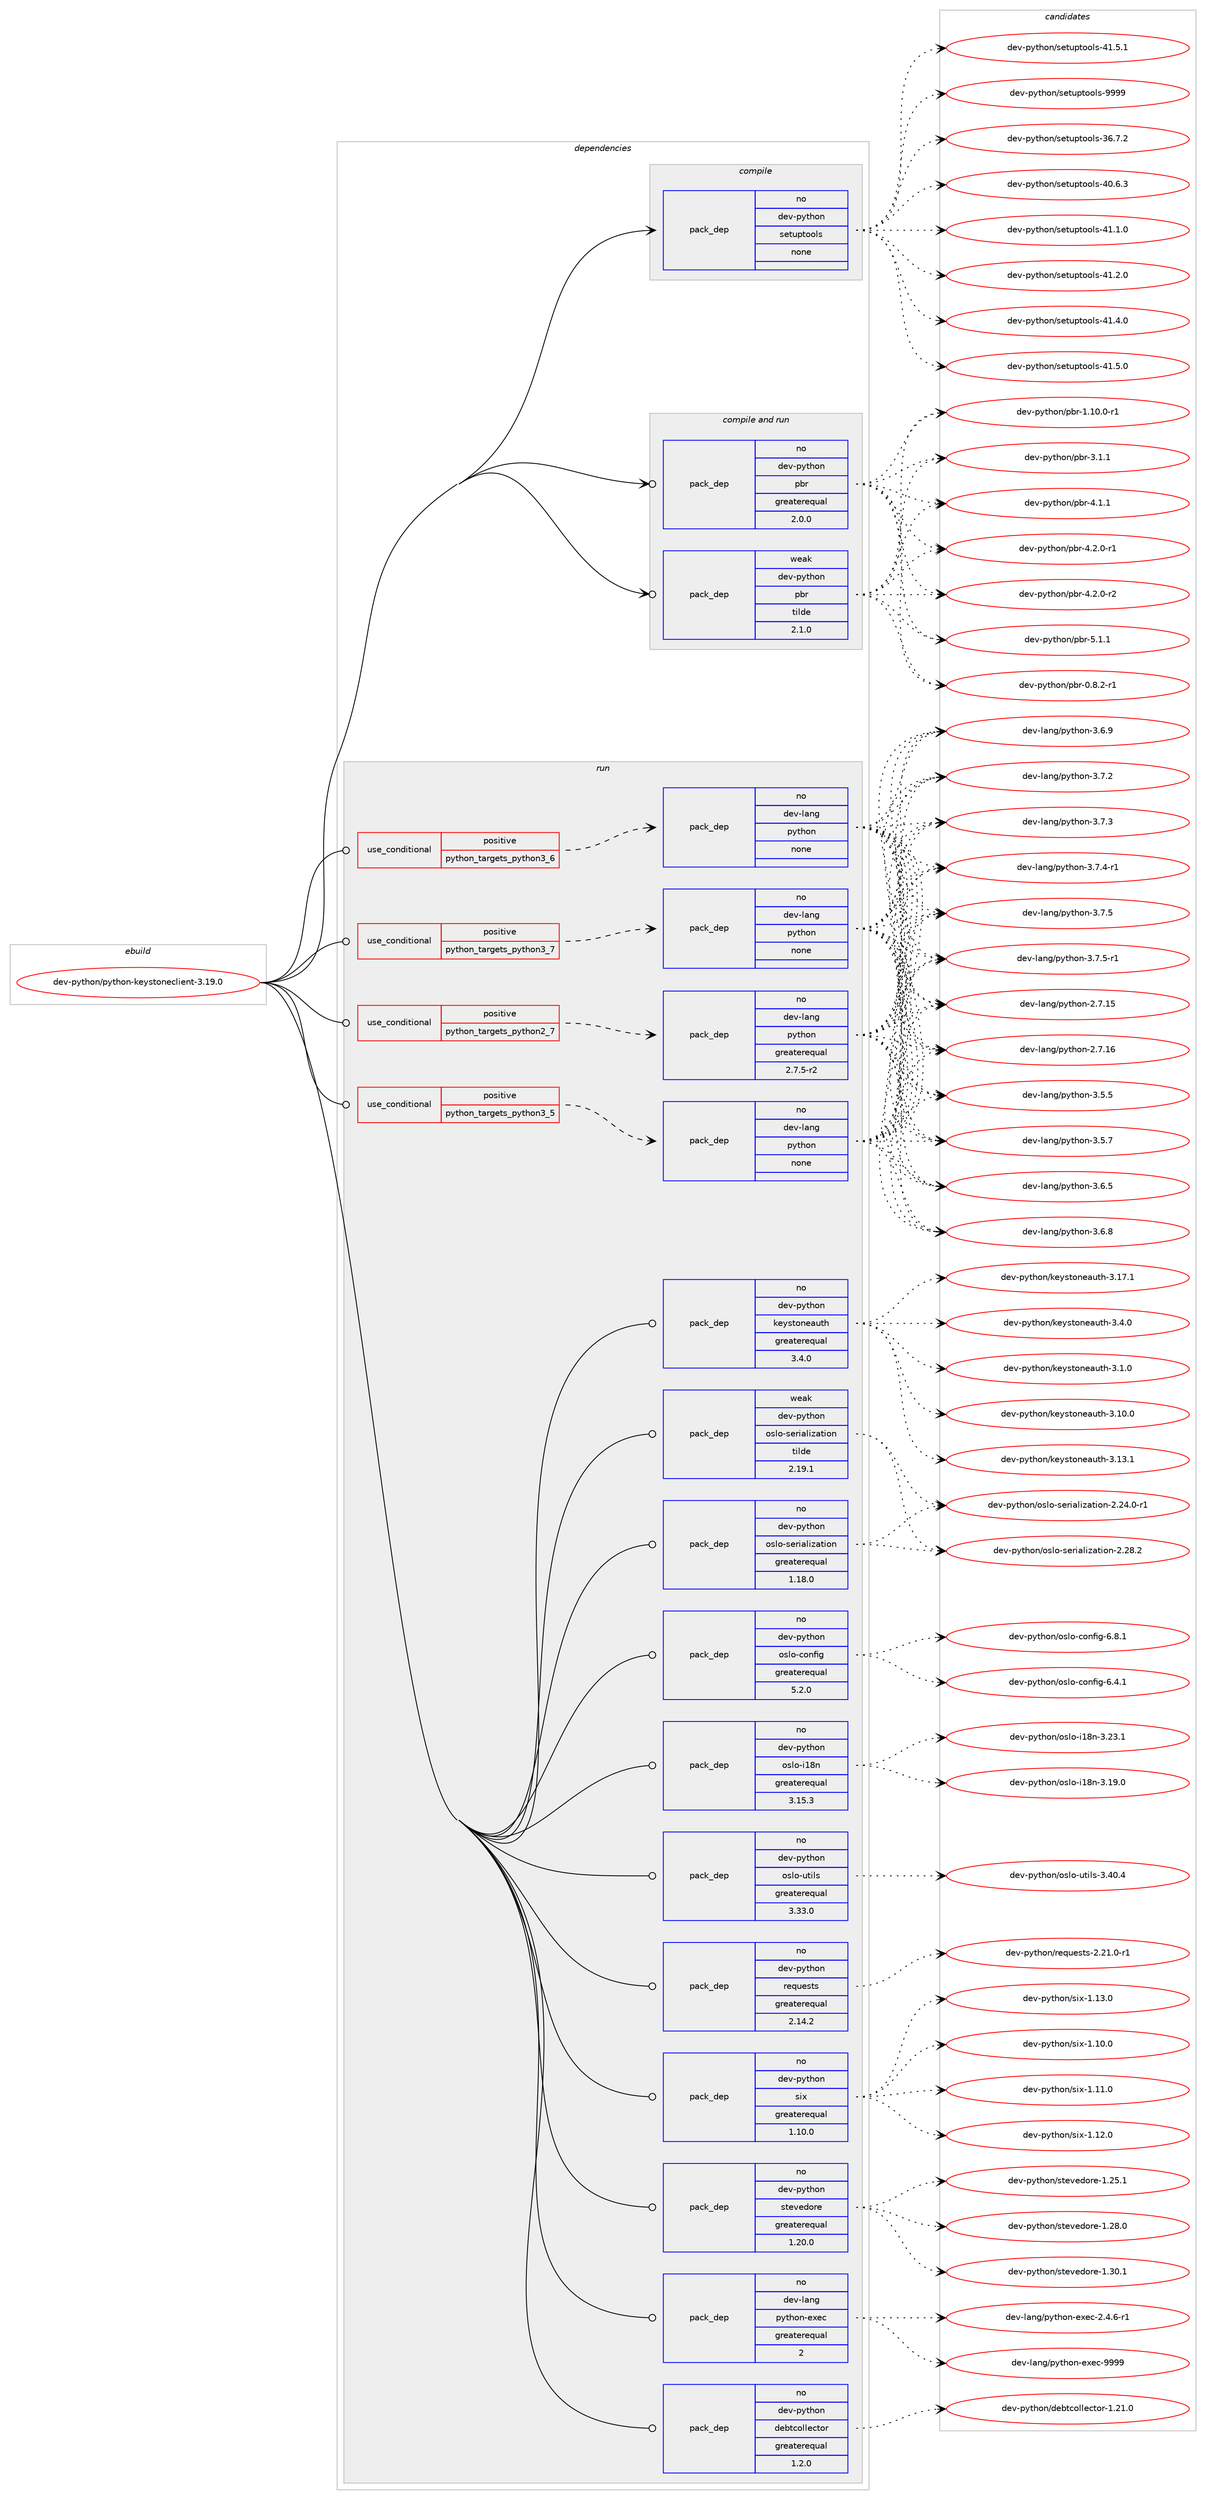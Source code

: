 digraph prolog {

# *************
# Graph options
# *************

newrank=true;
concentrate=true;
compound=true;
graph [rankdir=LR,fontname=Helvetica,fontsize=10,ranksep=1.5];#, ranksep=2.5, nodesep=0.2];
edge  [arrowhead=vee];
node  [fontname=Helvetica,fontsize=10];

# **********
# The ebuild
# **********

subgraph cluster_leftcol {
color=gray;
rank=same;
label=<<i>ebuild</i>>;
id [label="dev-python/python-keystoneclient-3.19.0", color=red, width=4, href="../dev-python/python-keystoneclient-3.19.0.svg"];
}

# ****************
# The dependencies
# ****************

subgraph cluster_midcol {
color=gray;
label=<<i>dependencies</i>>;
subgraph cluster_compile {
fillcolor="#eeeeee";
style=filled;
label=<<i>compile</i>>;
subgraph pack472078 {
dependency631567 [label=<<TABLE BORDER="0" CELLBORDER="1" CELLSPACING="0" CELLPADDING="4" WIDTH="220"><TR><TD ROWSPAN="6" CELLPADDING="30">pack_dep</TD></TR><TR><TD WIDTH="110">no</TD></TR><TR><TD>dev-python</TD></TR><TR><TD>setuptools</TD></TR><TR><TD>none</TD></TR><TR><TD></TD></TR></TABLE>>, shape=none, color=blue];
}
id:e -> dependency631567:w [weight=20,style="solid",arrowhead="vee"];
}
subgraph cluster_compileandrun {
fillcolor="#eeeeee";
style=filled;
label=<<i>compile and run</i>>;
subgraph pack472079 {
dependency631568 [label=<<TABLE BORDER="0" CELLBORDER="1" CELLSPACING="0" CELLPADDING="4" WIDTH="220"><TR><TD ROWSPAN="6" CELLPADDING="30">pack_dep</TD></TR><TR><TD WIDTH="110">no</TD></TR><TR><TD>dev-python</TD></TR><TR><TD>pbr</TD></TR><TR><TD>greaterequal</TD></TR><TR><TD>2.0.0</TD></TR></TABLE>>, shape=none, color=blue];
}
id:e -> dependency631568:w [weight=20,style="solid",arrowhead="odotvee"];
subgraph pack472080 {
dependency631569 [label=<<TABLE BORDER="0" CELLBORDER="1" CELLSPACING="0" CELLPADDING="4" WIDTH="220"><TR><TD ROWSPAN="6" CELLPADDING="30">pack_dep</TD></TR><TR><TD WIDTH="110">weak</TD></TR><TR><TD>dev-python</TD></TR><TR><TD>pbr</TD></TR><TR><TD>tilde</TD></TR><TR><TD>2.1.0</TD></TR></TABLE>>, shape=none, color=blue];
}
id:e -> dependency631569:w [weight=20,style="solid",arrowhead="odotvee"];
}
subgraph cluster_run {
fillcolor="#eeeeee";
style=filled;
label=<<i>run</i>>;
subgraph cond147618 {
dependency631570 [label=<<TABLE BORDER="0" CELLBORDER="1" CELLSPACING="0" CELLPADDING="4"><TR><TD ROWSPAN="3" CELLPADDING="10">use_conditional</TD></TR><TR><TD>positive</TD></TR><TR><TD>python_targets_python2_7</TD></TR></TABLE>>, shape=none, color=red];
subgraph pack472081 {
dependency631571 [label=<<TABLE BORDER="0" CELLBORDER="1" CELLSPACING="0" CELLPADDING="4" WIDTH="220"><TR><TD ROWSPAN="6" CELLPADDING="30">pack_dep</TD></TR><TR><TD WIDTH="110">no</TD></TR><TR><TD>dev-lang</TD></TR><TR><TD>python</TD></TR><TR><TD>greaterequal</TD></TR><TR><TD>2.7.5-r2</TD></TR></TABLE>>, shape=none, color=blue];
}
dependency631570:e -> dependency631571:w [weight=20,style="dashed",arrowhead="vee"];
}
id:e -> dependency631570:w [weight=20,style="solid",arrowhead="odot"];
subgraph cond147619 {
dependency631572 [label=<<TABLE BORDER="0" CELLBORDER="1" CELLSPACING="0" CELLPADDING="4"><TR><TD ROWSPAN="3" CELLPADDING="10">use_conditional</TD></TR><TR><TD>positive</TD></TR><TR><TD>python_targets_python3_5</TD></TR></TABLE>>, shape=none, color=red];
subgraph pack472082 {
dependency631573 [label=<<TABLE BORDER="0" CELLBORDER="1" CELLSPACING="0" CELLPADDING="4" WIDTH="220"><TR><TD ROWSPAN="6" CELLPADDING="30">pack_dep</TD></TR><TR><TD WIDTH="110">no</TD></TR><TR><TD>dev-lang</TD></TR><TR><TD>python</TD></TR><TR><TD>none</TD></TR><TR><TD></TD></TR></TABLE>>, shape=none, color=blue];
}
dependency631572:e -> dependency631573:w [weight=20,style="dashed",arrowhead="vee"];
}
id:e -> dependency631572:w [weight=20,style="solid",arrowhead="odot"];
subgraph cond147620 {
dependency631574 [label=<<TABLE BORDER="0" CELLBORDER="1" CELLSPACING="0" CELLPADDING="4"><TR><TD ROWSPAN="3" CELLPADDING="10">use_conditional</TD></TR><TR><TD>positive</TD></TR><TR><TD>python_targets_python3_6</TD></TR></TABLE>>, shape=none, color=red];
subgraph pack472083 {
dependency631575 [label=<<TABLE BORDER="0" CELLBORDER="1" CELLSPACING="0" CELLPADDING="4" WIDTH="220"><TR><TD ROWSPAN="6" CELLPADDING="30">pack_dep</TD></TR><TR><TD WIDTH="110">no</TD></TR><TR><TD>dev-lang</TD></TR><TR><TD>python</TD></TR><TR><TD>none</TD></TR><TR><TD></TD></TR></TABLE>>, shape=none, color=blue];
}
dependency631574:e -> dependency631575:w [weight=20,style="dashed",arrowhead="vee"];
}
id:e -> dependency631574:w [weight=20,style="solid",arrowhead="odot"];
subgraph cond147621 {
dependency631576 [label=<<TABLE BORDER="0" CELLBORDER="1" CELLSPACING="0" CELLPADDING="4"><TR><TD ROWSPAN="3" CELLPADDING="10">use_conditional</TD></TR><TR><TD>positive</TD></TR><TR><TD>python_targets_python3_7</TD></TR></TABLE>>, shape=none, color=red];
subgraph pack472084 {
dependency631577 [label=<<TABLE BORDER="0" CELLBORDER="1" CELLSPACING="0" CELLPADDING="4" WIDTH="220"><TR><TD ROWSPAN="6" CELLPADDING="30">pack_dep</TD></TR><TR><TD WIDTH="110">no</TD></TR><TR><TD>dev-lang</TD></TR><TR><TD>python</TD></TR><TR><TD>none</TD></TR><TR><TD></TD></TR></TABLE>>, shape=none, color=blue];
}
dependency631576:e -> dependency631577:w [weight=20,style="dashed",arrowhead="vee"];
}
id:e -> dependency631576:w [weight=20,style="solid",arrowhead="odot"];
subgraph pack472085 {
dependency631578 [label=<<TABLE BORDER="0" CELLBORDER="1" CELLSPACING="0" CELLPADDING="4" WIDTH="220"><TR><TD ROWSPAN="6" CELLPADDING="30">pack_dep</TD></TR><TR><TD WIDTH="110">no</TD></TR><TR><TD>dev-lang</TD></TR><TR><TD>python-exec</TD></TR><TR><TD>greaterequal</TD></TR><TR><TD>2</TD></TR></TABLE>>, shape=none, color=blue];
}
id:e -> dependency631578:w [weight=20,style="solid",arrowhead="odot"];
subgraph pack472086 {
dependency631579 [label=<<TABLE BORDER="0" CELLBORDER="1" CELLSPACING="0" CELLPADDING="4" WIDTH="220"><TR><TD ROWSPAN="6" CELLPADDING="30">pack_dep</TD></TR><TR><TD WIDTH="110">no</TD></TR><TR><TD>dev-python</TD></TR><TR><TD>debtcollector</TD></TR><TR><TD>greaterequal</TD></TR><TR><TD>1.2.0</TD></TR></TABLE>>, shape=none, color=blue];
}
id:e -> dependency631579:w [weight=20,style="solid",arrowhead="odot"];
subgraph pack472087 {
dependency631580 [label=<<TABLE BORDER="0" CELLBORDER="1" CELLSPACING="0" CELLPADDING="4" WIDTH="220"><TR><TD ROWSPAN="6" CELLPADDING="30">pack_dep</TD></TR><TR><TD WIDTH="110">no</TD></TR><TR><TD>dev-python</TD></TR><TR><TD>keystoneauth</TD></TR><TR><TD>greaterequal</TD></TR><TR><TD>3.4.0</TD></TR></TABLE>>, shape=none, color=blue];
}
id:e -> dependency631580:w [weight=20,style="solid",arrowhead="odot"];
subgraph pack472088 {
dependency631581 [label=<<TABLE BORDER="0" CELLBORDER="1" CELLSPACING="0" CELLPADDING="4" WIDTH="220"><TR><TD ROWSPAN="6" CELLPADDING="30">pack_dep</TD></TR><TR><TD WIDTH="110">no</TD></TR><TR><TD>dev-python</TD></TR><TR><TD>oslo-config</TD></TR><TR><TD>greaterequal</TD></TR><TR><TD>5.2.0</TD></TR></TABLE>>, shape=none, color=blue];
}
id:e -> dependency631581:w [weight=20,style="solid",arrowhead="odot"];
subgraph pack472089 {
dependency631582 [label=<<TABLE BORDER="0" CELLBORDER="1" CELLSPACING="0" CELLPADDING="4" WIDTH="220"><TR><TD ROWSPAN="6" CELLPADDING="30">pack_dep</TD></TR><TR><TD WIDTH="110">no</TD></TR><TR><TD>dev-python</TD></TR><TR><TD>oslo-i18n</TD></TR><TR><TD>greaterequal</TD></TR><TR><TD>3.15.3</TD></TR></TABLE>>, shape=none, color=blue];
}
id:e -> dependency631582:w [weight=20,style="solid",arrowhead="odot"];
subgraph pack472090 {
dependency631583 [label=<<TABLE BORDER="0" CELLBORDER="1" CELLSPACING="0" CELLPADDING="4" WIDTH="220"><TR><TD ROWSPAN="6" CELLPADDING="30">pack_dep</TD></TR><TR><TD WIDTH="110">no</TD></TR><TR><TD>dev-python</TD></TR><TR><TD>oslo-serialization</TD></TR><TR><TD>greaterequal</TD></TR><TR><TD>1.18.0</TD></TR></TABLE>>, shape=none, color=blue];
}
id:e -> dependency631583:w [weight=20,style="solid",arrowhead="odot"];
subgraph pack472091 {
dependency631584 [label=<<TABLE BORDER="0" CELLBORDER="1" CELLSPACING="0" CELLPADDING="4" WIDTH="220"><TR><TD ROWSPAN="6" CELLPADDING="30">pack_dep</TD></TR><TR><TD WIDTH="110">no</TD></TR><TR><TD>dev-python</TD></TR><TR><TD>oslo-utils</TD></TR><TR><TD>greaterequal</TD></TR><TR><TD>3.33.0</TD></TR></TABLE>>, shape=none, color=blue];
}
id:e -> dependency631584:w [weight=20,style="solid",arrowhead="odot"];
subgraph pack472092 {
dependency631585 [label=<<TABLE BORDER="0" CELLBORDER="1" CELLSPACING="0" CELLPADDING="4" WIDTH="220"><TR><TD ROWSPAN="6" CELLPADDING="30">pack_dep</TD></TR><TR><TD WIDTH="110">no</TD></TR><TR><TD>dev-python</TD></TR><TR><TD>requests</TD></TR><TR><TD>greaterequal</TD></TR><TR><TD>2.14.2</TD></TR></TABLE>>, shape=none, color=blue];
}
id:e -> dependency631585:w [weight=20,style="solid",arrowhead="odot"];
subgraph pack472093 {
dependency631586 [label=<<TABLE BORDER="0" CELLBORDER="1" CELLSPACING="0" CELLPADDING="4" WIDTH="220"><TR><TD ROWSPAN="6" CELLPADDING="30">pack_dep</TD></TR><TR><TD WIDTH="110">no</TD></TR><TR><TD>dev-python</TD></TR><TR><TD>six</TD></TR><TR><TD>greaterequal</TD></TR><TR><TD>1.10.0</TD></TR></TABLE>>, shape=none, color=blue];
}
id:e -> dependency631586:w [weight=20,style="solid",arrowhead="odot"];
subgraph pack472094 {
dependency631587 [label=<<TABLE BORDER="0" CELLBORDER="1" CELLSPACING="0" CELLPADDING="4" WIDTH="220"><TR><TD ROWSPAN="6" CELLPADDING="30">pack_dep</TD></TR><TR><TD WIDTH="110">no</TD></TR><TR><TD>dev-python</TD></TR><TR><TD>stevedore</TD></TR><TR><TD>greaterequal</TD></TR><TR><TD>1.20.0</TD></TR></TABLE>>, shape=none, color=blue];
}
id:e -> dependency631587:w [weight=20,style="solid",arrowhead="odot"];
subgraph pack472095 {
dependency631588 [label=<<TABLE BORDER="0" CELLBORDER="1" CELLSPACING="0" CELLPADDING="4" WIDTH="220"><TR><TD ROWSPAN="6" CELLPADDING="30">pack_dep</TD></TR><TR><TD WIDTH="110">weak</TD></TR><TR><TD>dev-python</TD></TR><TR><TD>oslo-serialization</TD></TR><TR><TD>tilde</TD></TR><TR><TD>2.19.1</TD></TR></TABLE>>, shape=none, color=blue];
}
id:e -> dependency631588:w [weight=20,style="solid",arrowhead="odot"];
}
}

# **************
# The candidates
# **************

subgraph cluster_choices {
rank=same;
color=gray;
label=<<i>candidates</i>>;

subgraph choice472078 {
color=black;
nodesep=1;
choice100101118451121211161041111104711510111611711211611111110811545515446554650 [label="dev-python/setuptools-36.7.2", color=red, width=4,href="../dev-python/setuptools-36.7.2.svg"];
choice100101118451121211161041111104711510111611711211611111110811545524846544651 [label="dev-python/setuptools-40.6.3", color=red, width=4,href="../dev-python/setuptools-40.6.3.svg"];
choice100101118451121211161041111104711510111611711211611111110811545524946494648 [label="dev-python/setuptools-41.1.0", color=red, width=4,href="../dev-python/setuptools-41.1.0.svg"];
choice100101118451121211161041111104711510111611711211611111110811545524946504648 [label="dev-python/setuptools-41.2.0", color=red, width=4,href="../dev-python/setuptools-41.2.0.svg"];
choice100101118451121211161041111104711510111611711211611111110811545524946524648 [label="dev-python/setuptools-41.4.0", color=red, width=4,href="../dev-python/setuptools-41.4.0.svg"];
choice100101118451121211161041111104711510111611711211611111110811545524946534648 [label="dev-python/setuptools-41.5.0", color=red, width=4,href="../dev-python/setuptools-41.5.0.svg"];
choice100101118451121211161041111104711510111611711211611111110811545524946534649 [label="dev-python/setuptools-41.5.1", color=red, width=4,href="../dev-python/setuptools-41.5.1.svg"];
choice10010111845112121116104111110471151011161171121161111111081154557575757 [label="dev-python/setuptools-9999", color=red, width=4,href="../dev-python/setuptools-9999.svg"];
dependency631567:e -> choice100101118451121211161041111104711510111611711211611111110811545515446554650:w [style=dotted,weight="100"];
dependency631567:e -> choice100101118451121211161041111104711510111611711211611111110811545524846544651:w [style=dotted,weight="100"];
dependency631567:e -> choice100101118451121211161041111104711510111611711211611111110811545524946494648:w [style=dotted,weight="100"];
dependency631567:e -> choice100101118451121211161041111104711510111611711211611111110811545524946504648:w [style=dotted,weight="100"];
dependency631567:e -> choice100101118451121211161041111104711510111611711211611111110811545524946524648:w [style=dotted,weight="100"];
dependency631567:e -> choice100101118451121211161041111104711510111611711211611111110811545524946534648:w [style=dotted,weight="100"];
dependency631567:e -> choice100101118451121211161041111104711510111611711211611111110811545524946534649:w [style=dotted,weight="100"];
dependency631567:e -> choice10010111845112121116104111110471151011161171121161111111081154557575757:w [style=dotted,weight="100"];
}
subgraph choice472079 {
color=black;
nodesep=1;
choice1001011184511212111610411111047112981144548465646504511449 [label="dev-python/pbr-0.8.2-r1", color=red, width=4,href="../dev-python/pbr-0.8.2-r1.svg"];
choice100101118451121211161041111104711298114454946494846484511449 [label="dev-python/pbr-1.10.0-r1", color=red, width=4,href="../dev-python/pbr-1.10.0-r1.svg"];
choice100101118451121211161041111104711298114455146494649 [label="dev-python/pbr-3.1.1", color=red, width=4,href="../dev-python/pbr-3.1.1.svg"];
choice100101118451121211161041111104711298114455246494649 [label="dev-python/pbr-4.1.1", color=red, width=4,href="../dev-python/pbr-4.1.1.svg"];
choice1001011184511212111610411111047112981144552465046484511449 [label="dev-python/pbr-4.2.0-r1", color=red, width=4,href="../dev-python/pbr-4.2.0-r1.svg"];
choice1001011184511212111610411111047112981144552465046484511450 [label="dev-python/pbr-4.2.0-r2", color=red, width=4,href="../dev-python/pbr-4.2.0-r2.svg"];
choice100101118451121211161041111104711298114455346494649 [label="dev-python/pbr-5.1.1", color=red, width=4,href="../dev-python/pbr-5.1.1.svg"];
dependency631568:e -> choice1001011184511212111610411111047112981144548465646504511449:w [style=dotted,weight="100"];
dependency631568:e -> choice100101118451121211161041111104711298114454946494846484511449:w [style=dotted,weight="100"];
dependency631568:e -> choice100101118451121211161041111104711298114455146494649:w [style=dotted,weight="100"];
dependency631568:e -> choice100101118451121211161041111104711298114455246494649:w [style=dotted,weight="100"];
dependency631568:e -> choice1001011184511212111610411111047112981144552465046484511449:w [style=dotted,weight="100"];
dependency631568:e -> choice1001011184511212111610411111047112981144552465046484511450:w [style=dotted,weight="100"];
dependency631568:e -> choice100101118451121211161041111104711298114455346494649:w [style=dotted,weight="100"];
}
subgraph choice472080 {
color=black;
nodesep=1;
choice1001011184511212111610411111047112981144548465646504511449 [label="dev-python/pbr-0.8.2-r1", color=red, width=4,href="../dev-python/pbr-0.8.2-r1.svg"];
choice100101118451121211161041111104711298114454946494846484511449 [label="dev-python/pbr-1.10.0-r1", color=red, width=4,href="../dev-python/pbr-1.10.0-r1.svg"];
choice100101118451121211161041111104711298114455146494649 [label="dev-python/pbr-3.1.1", color=red, width=4,href="../dev-python/pbr-3.1.1.svg"];
choice100101118451121211161041111104711298114455246494649 [label="dev-python/pbr-4.1.1", color=red, width=4,href="../dev-python/pbr-4.1.1.svg"];
choice1001011184511212111610411111047112981144552465046484511449 [label="dev-python/pbr-4.2.0-r1", color=red, width=4,href="../dev-python/pbr-4.2.0-r1.svg"];
choice1001011184511212111610411111047112981144552465046484511450 [label="dev-python/pbr-4.2.0-r2", color=red, width=4,href="../dev-python/pbr-4.2.0-r2.svg"];
choice100101118451121211161041111104711298114455346494649 [label="dev-python/pbr-5.1.1", color=red, width=4,href="../dev-python/pbr-5.1.1.svg"];
dependency631569:e -> choice1001011184511212111610411111047112981144548465646504511449:w [style=dotted,weight="100"];
dependency631569:e -> choice100101118451121211161041111104711298114454946494846484511449:w [style=dotted,weight="100"];
dependency631569:e -> choice100101118451121211161041111104711298114455146494649:w [style=dotted,weight="100"];
dependency631569:e -> choice100101118451121211161041111104711298114455246494649:w [style=dotted,weight="100"];
dependency631569:e -> choice1001011184511212111610411111047112981144552465046484511449:w [style=dotted,weight="100"];
dependency631569:e -> choice1001011184511212111610411111047112981144552465046484511450:w [style=dotted,weight="100"];
dependency631569:e -> choice100101118451121211161041111104711298114455346494649:w [style=dotted,weight="100"];
}
subgraph choice472081 {
color=black;
nodesep=1;
choice10010111845108971101034711212111610411111045504655464953 [label="dev-lang/python-2.7.15", color=red, width=4,href="../dev-lang/python-2.7.15.svg"];
choice10010111845108971101034711212111610411111045504655464954 [label="dev-lang/python-2.7.16", color=red, width=4,href="../dev-lang/python-2.7.16.svg"];
choice100101118451089711010347112121116104111110455146534653 [label="dev-lang/python-3.5.5", color=red, width=4,href="../dev-lang/python-3.5.5.svg"];
choice100101118451089711010347112121116104111110455146534655 [label="dev-lang/python-3.5.7", color=red, width=4,href="../dev-lang/python-3.5.7.svg"];
choice100101118451089711010347112121116104111110455146544653 [label="dev-lang/python-3.6.5", color=red, width=4,href="../dev-lang/python-3.6.5.svg"];
choice100101118451089711010347112121116104111110455146544656 [label="dev-lang/python-3.6.8", color=red, width=4,href="../dev-lang/python-3.6.8.svg"];
choice100101118451089711010347112121116104111110455146544657 [label="dev-lang/python-3.6.9", color=red, width=4,href="../dev-lang/python-3.6.9.svg"];
choice100101118451089711010347112121116104111110455146554650 [label="dev-lang/python-3.7.2", color=red, width=4,href="../dev-lang/python-3.7.2.svg"];
choice100101118451089711010347112121116104111110455146554651 [label="dev-lang/python-3.7.3", color=red, width=4,href="../dev-lang/python-3.7.3.svg"];
choice1001011184510897110103471121211161041111104551465546524511449 [label="dev-lang/python-3.7.4-r1", color=red, width=4,href="../dev-lang/python-3.7.4-r1.svg"];
choice100101118451089711010347112121116104111110455146554653 [label="dev-lang/python-3.7.5", color=red, width=4,href="../dev-lang/python-3.7.5.svg"];
choice1001011184510897110103471121211161041111104551465546534511449 [label="dev-lang/python-3.7.5-r1", color=red, width=4,href="../dev-lang/python-3.7.5-r1.svg"];
dependency631571:e -> choice10010111845108971101034711212111610411111045504655464953:w [style=dotted,weight="100"];
dependency631571:e -> choice10010111845108971101034711212111610411111045504655464954:w [style=dotted,weight="100"];
dependency631571:e -> choice100101118451089711010347112121116104111110455146534653:w [style=dotted,weight="100"];
dependency631571:e -> choice100101118451089711010347112121116104111110455146534655:w [style=dotted,weight="100"];
dependency631571:e -> choice100101118451089711010347112121116104111110455146544653:w [style=dotted,weight="100"];
dependency631571:e -> choice100101118451089711010347112121116104111110455146544656:w [style=dotted,weight="100"];
dependency631571:e -> choice100101118451089711010347112121116104111110455146544657:w [style=dotted,weight="100"];
dependency631571:e -> choice100101118451089711010347112121116104111110455146554650:w [style=dotted,weight="100"];
dependency631571:e -> choice100101118451089711010347112121116104111110455146554651:w [style=dotted,weight="100"];
dependency631571:e -> choice1001011184510897110103471121211161041111104551465546524511449:w [style=dotted,weight="100"];
dependency631571:e -> choice100101118451089711010347112121116104111110455146554653:w [style=dotted,weight="100"];
dependency631571:e -> choice1001011184510897110103471121211161041111104551465546534511449:w [style=dotted,weight="100"];
}
subgraph choice472082 {
color=black;
nodesep=1;
choice10010111845108971101034711212111610411111045504655464953 [label="dev-lang/python-2.7.15", color=red, width=4,href="../dev-lang/python-2.7.15.svg"];
choice10010111845108971101034711212111610411111045504655464954 [label="dev-lang/python-2.7.16", color=red, width=4,href="../dev-lang/python-2.7.16.svg"];
choice100101118451089711010347112121116104111110455146534653 [label="dev-lang/python-3.5.5", color=red, width=4,href="../dev-lang/python-3.5.5.svg"];
choice100101118451089711010347112121116104111110455146534655 [label="dev-lang/python-3.5.7", color=red, width=4,href="../dev-lang/python-3.5.7.svg"];
choice100101118451089711010347112121116104111110455146544653 [label="dev-lang/python-3.6.5", color=red, width=4,href="../dev-lang/python-3.6.5.svg"];
choice100101118451089711010347112121116104111110455146544656 [label="dev-lang/python-3.6.8", color=red, width=4,href="../dev-lang/python-3.6.8.svg"];
choice100101118451089711010347112121116104111110455146544657 [label="dev-lang/python-3.6.9", color=red, width=4,href="../dev-lang/python-3.6.9.svg"];
choice100101118451089711010347112121116104111110455146554650 [label="dev-lang/python-3.7.2", color=red, width=4,href="../dev-lang/python-3.7.2.svg"];
choice100101118451089711010347112121116104111110455146554651 [label="dev-lang/python-3.7.3", color=red, width=4,href="../dev-lang/python-3.7.3.svg"];
choice1001011184510897110103471121211161041111104551465546524511449 [label="dev-lang/python-3.7.4-r1", color=red, width=4,href="../dev-lang/python-3.7.4-r1.svg"];
choice100101118451089711010347112121116104111110455146554653 [label="dev-lang/python-3.7.5", color=red, width=4,href="../dev-lang/python-3.7.5.svg"];
choice1001011184510897110103471121211161041111104551465546534511449 [label="dev-lang/python-3.7.5-r1", color=red, width=4,href="../dev-lang/python-3.7.5-r1.svg"];
dependency631573:e -> choice10010111845108971101034711212111610411111045504655464953:w [style=dotted,weight="100"];
dependency631573:e -> choice10010111845108971101034711212111610411111045504655464954:w [style=dotted,weight="100"];
dependency631573:e -> choice100101118451089711010347112121116104111110455146534653:w [style=dotted,weight="100"];
dependency631573:e -> choice100101118451089711010347112121116104111110455146534655:w [style=dotted,weight="100"];
dependency631573:e -> choice100101118451089711010347112121116104111110455146544653:w [style=dotted,weight="100"];
dependency631573:e -> choice100101118451089711010347112121116104111110455146544656:w [style=dotted,weight="100"];
dependency631573:e -> choice100101118451089711010347112121116104111110455146544657:w [style=dotted,weight="100"];
dependency631573:e -> choice100101118451089711010347112121116104111110455146554650:w [style=dotted,weight="100"];
dependency631573:e -> choice100101118451089711010347112121116104111110455146554651:w [style=dotted,weight="100"];
dependency631573:e -> choice1001011184510897110103471121211161041111104551465546524511449:w [style=dotted,weight="100"];
dependency631573:e -> choice100101118451089711010347112121116104111110455146554653:w [style=dotted,weight="100"];
dependency631573:e -> choice1001011184510897110103471121211161041111104551465546534511449:w [style=dotted,weight="100"];
}
subgraph choice472083 {
color=black;
nodesep=1;
choice10010111845108971101034711212111610411111045504655464953 [label="dev-lang/python-2.7.15", color=red, width=4,href="../dev-lang/python-2.7.15.svg"];
choice10010111845108971101034711212111610411111045504655464954 [label="dev-lang/python-2.7.16", color=red, width=4,href="../dev-lang/python-2.7.16.svg"];
choice100101118451089711010347112121116104111110455146534653 [label="dev-lang/python-3.5.5", color=red, width=4,href="../dev-lang/python-3.5.5.svg"];
choice100101118451089711010347112121116104111110455146534655 [label="dev-lang/python-3.5.7", color=red, width=4,href="../dev-lang/python-3.5.7.svg"];
choice100101118451089711010347112121116104111110455146544653 [label="dev-lang/python-3.6.5", color=red, width=4,href="../dev-lang/python-3.6.5.svg"];
choice100101118451089711010347112121116104111110455146544656 [label="dev-lang/python-3.6.8", color=red, width=4,href="../dev-lang/python-3.6.8.svg"];
choice100101118451089711010347112121116104111110455146544657 [label="dev-lang/python-3.6.9", color=red, width=4,href="../dev-lang/python-3.6.9.svg"];
choice100101118451089711010347112121116104111110455146554650 [label="dev-lang/python-3.7.2", color=red, width=4,href="../dev-lang/python-3.7.2.svg"];
choice100101118451089711010347112121116104111110455146554651 [label="dev-lang/python-3.7.3", color=red, width=4,href="../dev-lang/python-3.7.3.svg"];
choice1001011184510897110103471121211161041111104551465546524511449 [label="dev-lang/python-3.7.4-r1", color=red, width=4,href="../dev-lang/python-3.7.4-r1.svg"];
choice100101118451089711010347112121116104111110455146554653 [label="dev-lang/python-3.7.5", color=red, width=4,href="../dev-lang/python-3.7.5.svg"];
choice1001011184510897110103471121211161041111104551465546534511449 [label="dev-lang/python-3.7.5-r1", color=red, width=4,href="../dev-lang/python-3.7.5-r1.svg"];
dependency631575:e -> choice10010111845108971101034711212111610411111045504655464953:w [style=dotted,weight="100"];
dependency631575:e -> choice10010111845108971101034711212111610411111045504655464954:w [style=dotted,weight="100"];
dependency631575:e -> choice100101118451089711010347112121116104111110455146534653:w [style=dotted,weight="100"];
dependency631575:e -> choice100101118451089711010347112121116104111110455146534655:w [style=dotted,weight="100"];
dependency631575:e -> choice100101118451089711010347112121116104111110455146544653:w [style=dotted,weight="100"];
dependency631575:e -> choice100101118451089711010347112121116104111110455146544656:w [style=dotted,weight="100"];
dependency631575:e -> choice100101118451089711010347112121116104111110455146544657:w [style=dotted,weight="100"];
dependency631575:e -> choice100101118451089711010347112121116104111110455146554650:w [style=dotted,weight="100"];
dependency631575:e -> choice100101118451089711010347112121116104111110455146554651:w [style=dotted,weight="100"];
dependency631575:e -> choice1001011184510897110103471121211161041111104551465546524511449:w [style=dotted,weight="100"];
dependency631575:e -> choice100101118451089711010347112121116104111110455146554653:w [style=dotted,weight="100"];
dependency631575:e -> choice1001011184510897110103471121211161041111104551465546534511449:w [style=dotted,weight="100"];
}
subgraph choice472084 {
color=black;
nodesep=1;
choice10010111845108971101034711212111610411111045504655464953 [label="dev-lang/python-2.7.15", color=red, width=4,href="../dev-lang/python-2.7.15.svg"];
choice10010111845108971101034711212111610411111045504655464954 [label="dev-lang/python-2.7.16", color=red, width=4,href="../dev-lang/python-2.7.16.svg"];
choice100101118451089711010347112121116104111110455146534653 [label="dev-lang/python-3.5.5", color=red, width=4,href="../dev-lang/python-3.5.5.svg"];
choice100101118451089711010347112121116104111110455146534655 [label="dev-lang/python-3.5.7", color=red, width=4,href="../dev-lang/python-3.5.7.svg"];
choice100101118451089711010347112121116104111110455146544653 [label="dev-lang/python-3.6.5", color=red, width=4,href="../dev-lang/python-3.6.5.svg"];
choice100101118451089711010347112121116104111110455146544656 [label="dev-lang/python-3.6.8", color=red, width=4,href="../dev-lang/python-3.6.8.svg"];
choice100101118451089711010347112121116104111110455146544657 [label="dev-lang/python-3.6.9", color=red, width=4,href="../dev-lang/python-3.6.9.svg"];
choice100101118451089711010347112121116104111110455146554650 [label="dev-lang/python-3.7.2", color=red, width=4,href="../dev-lang/python-3.7.2.svg"];
choice100101118451089711010347112121116104111110455146554651 [label="dev-lang/python-3.7.3", color=red, width=4,href="../dev-lang/python-3.7.3.svg"];
choice1001011184510897110103471121211161041111104551465546524511449 [label="dev-lang/python-3.7.4-r1", color=red, width=4,href="../dev-lang/python-3.7.4-r1.svg"];
choice100101118451089711010347112121116104111110455146554653 [label="dev-lang/python-3.7.5", color=red, width=4,href="../dev-lang/python-3.7.5.svg"];
choice1001011184510897110103471121211161041111104551465546534511449 [label="dev-lang/python-3.7.5-r1", color=red, width=4,href="../dev-lang/python-3.7.5-r1.svg"];
dependency631577:e -> choice10010111845108971101034711212111610411111045504655464953:w [style=dotted,weight="100"];
dependency631577:e -> choice10010111845108971101034711212111610411111045504655464954:w [style=dotted,weight="100"];
dependency631577:e -> choice100101118451089711010347112121116104111110455146534653:w [style=dotted,weight="100"];
dependency631577:e -> choice100101118451089711010347112121116104111110455146534655:w [style=dotted,weight="100"];
dependency631577:e -> choice100101118451089711010347112121116104111110455146544653:w [style=dotted,weight="100"];
dependency631577:e -> choice100101118451089711010347112121116104111110455146544656:w [style=dotted,weight="100"];
dependency631577:e -> choice100101118451089711010347112121116104111110455146544657:w [style=dotted,weight="100"];
dependency631577:e -> choice100101118451089711010347112121116104111110455146554650:w [style=dotted,weight="100"];
dependency631577:e -> choice100101118451089711010347112121116104111110455146554651:w [style=dotted,weight="100"];
dependency631577:e -> choice1001011184510897110103471121211161041111104551465546524511449:w [style=dotted,weight="100"];
dependency631577:e -> choice100101118451089711010347112121116104111110455146554653:w [style=dotted,weight="100"];
dependency631577:e -> choice1001011184510897110103471121211161041111104551465546534511449:w [style=dotted,weight="100"];
}
subgraph choice472085 {
color=black;
nodesep=1;
choice10010111845108971101034711212111610411111045101120101994550465246544511449 [label="dev-lang/python-exec-2.4.6-r1", color=red, width=4,href="../dev-lang/python-exec-2.4.6-r1.svg"];
choice10010111845108971101034711212111610411111045101120101994557575757 [label="dev-lang/python-exec-9999", color=red, width=4,href="../dev-lang/python-exec-9999.svg"];
dependency631578:e -> choice10010111845108971101034711212111610411111045101120101994550465246544511449:w [style=dotted,weight="100"];
dependency631578:e -> choice10010111845108971101034711212111610411111045101120101994557575757:w [style=dotted,weight="100"];
}
subgraph choice472086 {
color=black;
nodesep=1;
choice100101118451121211161041111104710010198116991111081081019911611111445494650494648 [label="dev-python/debtcollector-1.21.0", color=red, width=4,href="../dev-python/debtcollector-1.21.0.svg"];
dependency631579:e -> choice100101118451121211161041111104710010198116991111081081019911611111445494650494648:w [style=dotted,weight="100"];
}
subgraph choice472087 {
color=black;
nodesep=1;
choice100101118451121211161041111104710710112111511611111010197117116104455146494648 [label="dev-python/keystoneauth-3.1.0", color=red, width=4,href="../dev-python/keystoneauth-3.1.0.svg"];
choice10010111845112121116104111110471071011211151161111101019711711610445514649484648 [label="dev-python/keystoneauth-3.10.0", color=red, width=4,href="../dev-python/keystoneauth-3.10.0.svg"];
choice10010111845112121116104111110471071011211151161111101019711711610445514649514649 [label="dev-python/keystoneauth-3.13.1", color=red, width=4,href="../dev-python/keystoneauth-3.13.1.svg"];
choice10010111845112121116104111110471071011211151161111101019711711610445514649554649 [label="dev-python/keystoneauth-3.17.1", color=red, width=4,href="../dev-python/keystoneauth-3.17.1.svg"];
choice100101118451121211161041111104710710112111511611111010197117116104455146524648 [label="dev-python/keystoneauth-3.4.0", color=red, width=4,href="../dev-python/keystoneauth-3.4.0.svg"];
dependency631580:e -> choice100101118451121211161041111104710710112111511611111010197117116104455146494648:w [style=dotted,weight="100"];
dependency631580:e -> choice10010111845112121116104111110471071011211151161111101019711711610445514649484648:w [style=dotted,weight="100"];
dependency631580:e -> choice10010111845112121116104111110471071011211151161111101019711711610445514649514649:w [style=dotted,weight="100"];
dependency631580:e -> choice10010111845112121116104111110471071011211151161111101019711711610445514649554649:w [style=dotted,weight="100"];
dependency631580:e -> choice100101118451121211161041111104710710112111511611111010197117116104455146524648:w [style=dotted,weight="100"];
}
subgraph choice472088 {
color=black;
nodesep=1;
choice10010111845112121116104111110471111151081114599111110102105103455446524649 [label="dev-python/oslo-config-6.4.1", color=red, width=4,href="../dev-python/oslo-config-6.4.1.svg"];
choice10010111845112121116104111110471111151081114599111110102105103455446564649 [label="dev-python/oslo-config-6.8.1", color=red, width=4,href="../dev-python/oslo-config-6.8.1.svg"];
dependency631581:e -> choice10010111845112121116104111110471111151081114599111110102105103455446524649:w [style=dotted,weight="100"];
dependency631581:e -> choice10010111845112121116104111110471111151081114599111110102105103455446564649:w [style=dotted,weight="100"];
}
subgraph choice472089 {
color=black;
nodesep=1;
choice100101118451121211161041111104711111510811145105495611045514649574648 [label="dev-python/oslo-i18n-3.19.0", color=red, width=4,href="../dev-python/oslo-i18n-3.19.0.svg"];
choice100101118451121211161041111104711111510811145105495611045514650514649 [label="dev-python/oslo-i18n-3.23.1", color=red, width=4,href="../dev-python/oslo-i18n-3.23.1.svg"];
dependency631582:e -> choice100101118451121211161041111104711111510811145105495611045514649574648:w [style=dotted,weight="100"];
dependency631582:e -> choice100101118451121211161041111104711111510811145105495611045514650514649:w [style=dotted,weight="100"];
}
subgraph choice472090 {
color=black;
nodesep=1;
choice1001011184511212111610411111047111115108111451151011141059710810512297116105111110455046505246484511449 [label="dev-python/oslo-serialization-2.24.0-r1", color=red, width=4,href="../dev-python/oslo-serialization-2.24.0-r1.svg"];
choice100101118451121211161041111104711111510811145115101114105971081051229711610511111045504650564650 [label="dev-python/oslo-serialization-2.28.2", color=red, width=4,href="../dev-python/oslo-serialization-2.28.2.svg"];
dependency631583:e -> choice1001011184511212111610411111047111115108111451151011141059710810512297116105111110455046505246484511449:w [style=dotted,weight="100"];
dependency631583:e -> choice100101118451121211161041111104711111510811145115101114105971081051229711610511111045504650564650:w [style=dotted,weight="100"];
}
subgraph choice472091 {
color=black;
nodesep=1;
choice10010111845112121116104111110471111151081114511711610510811545514652484652 [label="dev-python/oslo-utils-3.40.4", color=red, width=4,href="../dev-python/oslo-utils-3.40.4.svg"];
dependency631584:e -> choice10010111845112121116104111110471111151081114511711610510811545514652484652:w [style=dotted,weight="100"];
}
subgraph choice472092 {
color=black;
nodesep=1;
choice1001011184511212111610411111047114101113117101115116115455046504946484511449 [label="dev-python/requests-2.21.0-r1", color=red, width=4,href="../dev-python/requests-2.21.0-r1.svg"];
dependency631585:e -> choice1001011184511212111610411111047114101113117101115116115455046504946484511449:w [style=dotted,weight="100"];
}
subgraph choice472093 {
color=black;
nodesep=1;
choice100101118451121211161041111104711510512045494649484648 [label="dev-python/six-1.10.0", color=red, width=4,href="../dev-python/six-1.10.0.svg"];
choice100101118451121211161041111104711510512045494649494648 [label="dev-python/six-1.11.0", color=red, width=4,href="../dev-python/six-1.11.0.svg"];
choice100101118451121211161041111104711510512045494649504648 [label="dev-python/six-1.12.0", color=red, width=4,href="../dev-python/six-1.12.0.svg"];
choice100101118451121211161041111104711510512045494649514648 [label="dev-python/six-1.13.0", color=red, width=4,href="../dev-python/six-1.13.0.svg"];
dependency631586:e -> choice100101118451121211161041111104711510512045494649484648:w [style=dotted,weight="100"];
dependency631586:e -> choice100101118451121211161041111104711510512045494649494648:w [style=dotted,weight="100"];
dependency631586:e -> choice100101118451121211161041111104711510512045494649504648:w [style=dotted,weight="100"];
dependency631586:e -> choice100101118451121211161041111104711510512045494649514648:w [style=dotted,weight="100"];
}
subgraph choice472094 {
color=black;
nodesep=1;
choice100101118451121211161041111104711511610111810110011111410145494650534649 [label="dev-python/stevedore-1.25.1", color=red, width=4,href="../dev-python/stevedore-1.25.1.svg"];
choice100101118451121211161041111104711511610111810110011111410145494650564648 [label="dev-python/stevedore-1.28.0", color=red, width=4,href="../dev-python/stevedore-1.28.0.svg"];
choice100101118451121211161041111104711511610111810110011111410145494651484649 [label="dev-python/stevedore-1.30.1", color=red, width=4,href="../dev-python/stevedore-1.30.1.svg"];
dependency631587:e -> choice100101118451121211161041111104711511610111810110011111410145494650534649:w [style=dotted,weight="100"];
dependency631587:e -> choice100101118451121211161041111104711511610111810110011111410145494650564648:w [style=dotted,weight="100"];
dependency631587:e -> choice100101118451121211161041111104711511610111810110011111410145494651484649:w [style=dotted,weight="100"];
}
subgraph choice472095 {
color=black;
nodesep=1;
choice1001011184511212111610411111047111115108111451151011141059710810512297116105111110455046505246484511449 [label="dev-python/oslo-serialization-2.24.0-r1", color=red, width=4,href="../dev-python/oslo-serialization-2.24.0-r1.svg"];
choice100101118451121211161041111104711111510811145115101114105971081051229711610511111045504650564650 [label="dev-python/oslo-serialization-2.28.2", color=red, width=4,href="../dev-python/oslo-serialization-2.28.2.svg"];
dependency631588:e -> choice1001011184511212111610411111047111115108111451151011141059710810512297116105111110455046505246484511449:w [style=dotted,weight="100"];
dependency631588:e -> choice100101118451121211161041111104711111510811145115101114105971081051229711610511111045504650564650:w [style=dotted,weight="100"];
}
}

}
